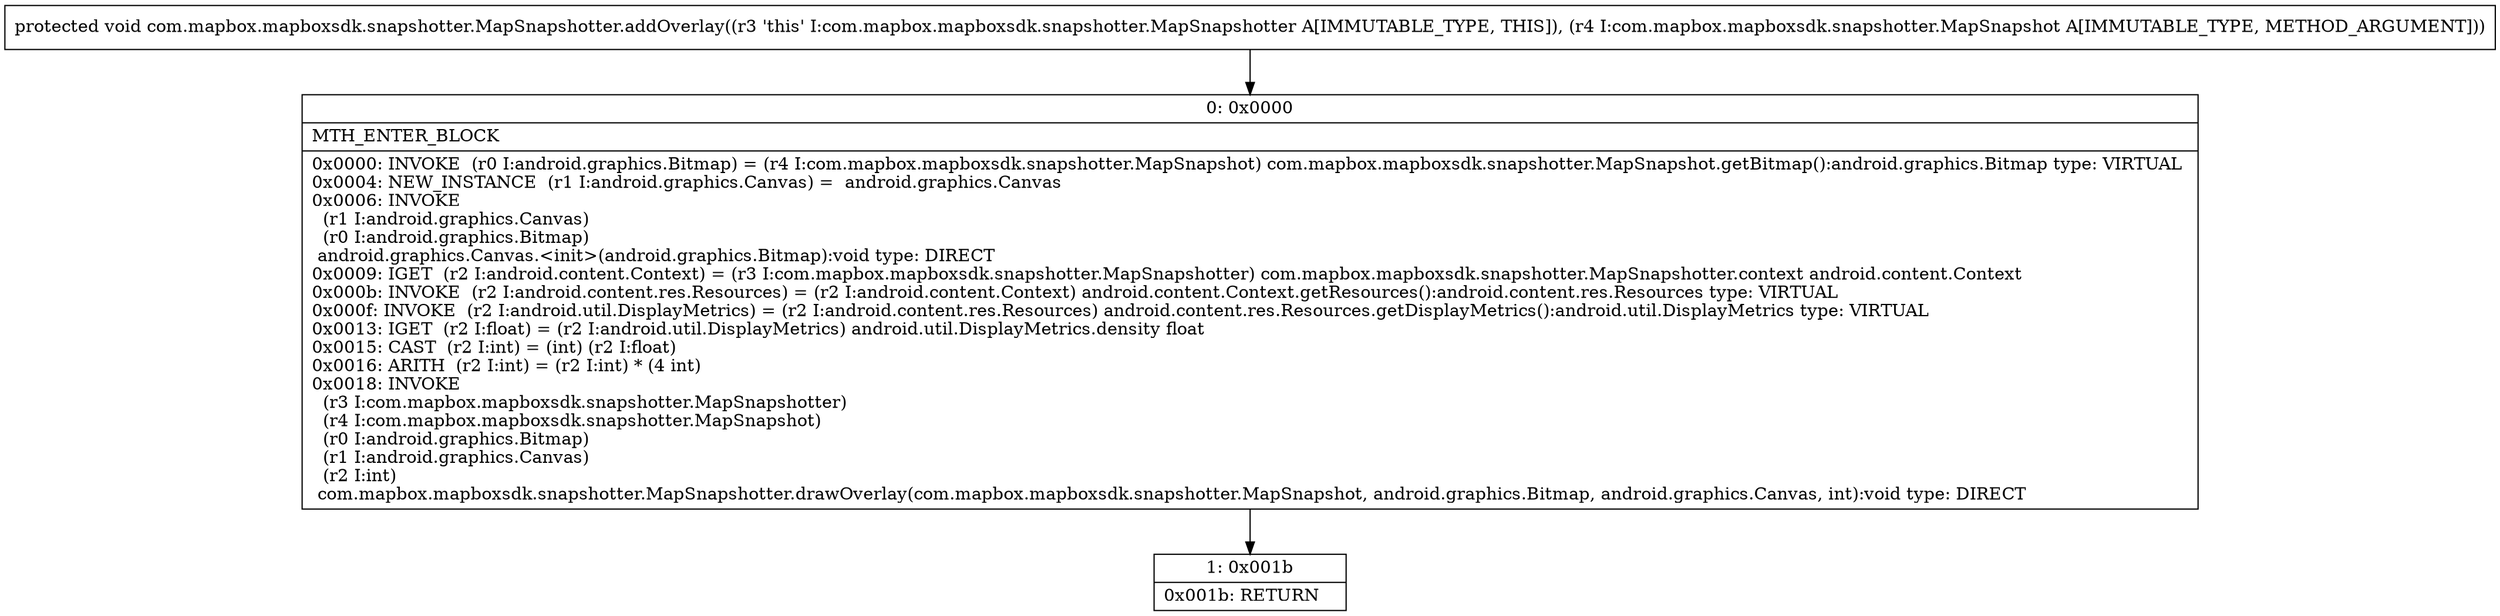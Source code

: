 digraph "CFG forcom.mapbox.mapboxsdk.snapshotter.MapSnapshotter.addOverlay(Lcom\/mapbox\/mapboxsdk\/snapshotter\/MapSnapshot;)V" {
Node_0 [shape=record,label="{0\:\ 0x0000|MTH_ENTER_BLOCK\l|0x0000: INVOKE  (r0 I:android.graphics.Bitmap) = (r4 I:com.mapbox.mapboxsdk.snapshotter.MapSnapshot) com.mapbox.mapboxsdk.snapshotter.MapSnapshot.getBitmap():android.graphics.Bitmap type: VIRTUAL \l0x0004: NEW_INSTANCE  (r1 I:android.graphics.Canvas) =  android.graphics.Canvas \l0x0006: INVOKE  \l  (r1 I:android.graphics.Canvas)\l  (r0 I:android.graphics.Bitmap)\l android.graphics.Canvas.\<init\>(android.graphics.Bitmap):void type: DIRECT \l0x0009: IGET  (r2 I:android.content.Context) = (r3 I:com.mapbox.mapboxsdk.snapshotter.MapSnapshotter) com.mapbox.mapboxsdk.snapshotter.MapSnapshotter.context android.content.Context \l0x000b: INVOKE  (r2 I:android.content.res.Resources) = (r2 I:android.content.Context) android.content.Context.getResources():android.content.res.Resources type: VIRTUAL \l0x000f: INVOKE  (r2 I:android.util.DisplayMetrics) = (r2 I:android.content.res.Resources) android.content.res.Resources.getDisplayMetrics():android.util.DisplayMetrics type: VIRTUAL \l0x0013: IGET  (r2 I:float) = (r2 I:android.util.DisplayMetrics) android.util.DisplayMetrics.density float \l0x0015: CAST  (r2 I:int) = (int) (r2 I:float) \l0x0016: ARITH  (r2 I:int) = (r2 I:int) * (4 int) \l0x0018: INVOKE  \l  (r3 I:com.mapbox.mapboxsdk.snapshotter.MapSnapshotter)\l  (r4 I:com.mapbox.mapboxsdk.snapshotter.MapSnapshot)\l  (r0 I:android.graphics.Bitmap)\l  (r1 I:android.graphics.Canvas)\l  (r2 I:int)\l com.mapbox.mapboxsdk.snapshotter.MapSnapshotter.drawOverlay(com.mapbox.mapboxsdk.snapshotter.MapSnapshot, android.graphics.Bitmap, android.graphics.Canvas, int):void type: DIRECT \l}"];
Node_1 [shape=record,label="{1\:\ 0x001b|0x001b: RETURN   \l}"];
MethodNode[shape=record,label="{protected void com.mapbox.mapboxsdk.snapshotter.MapSnapshotter.addOverlay((r3 'this' I:com.mapbox.mapboxsdk.snapshotter.MapSnapshotter A[IMMUTABLE_TYPE, THIS]), (r4 I:com.mapbox.mapboxsdk.snapshotter.MapSnapshot A[IMMUTABLE_TYPE, METHOD_ARGUMENT])) }"];
MethodNode -> Node_0;
Node_0 -> Node_1;
}

